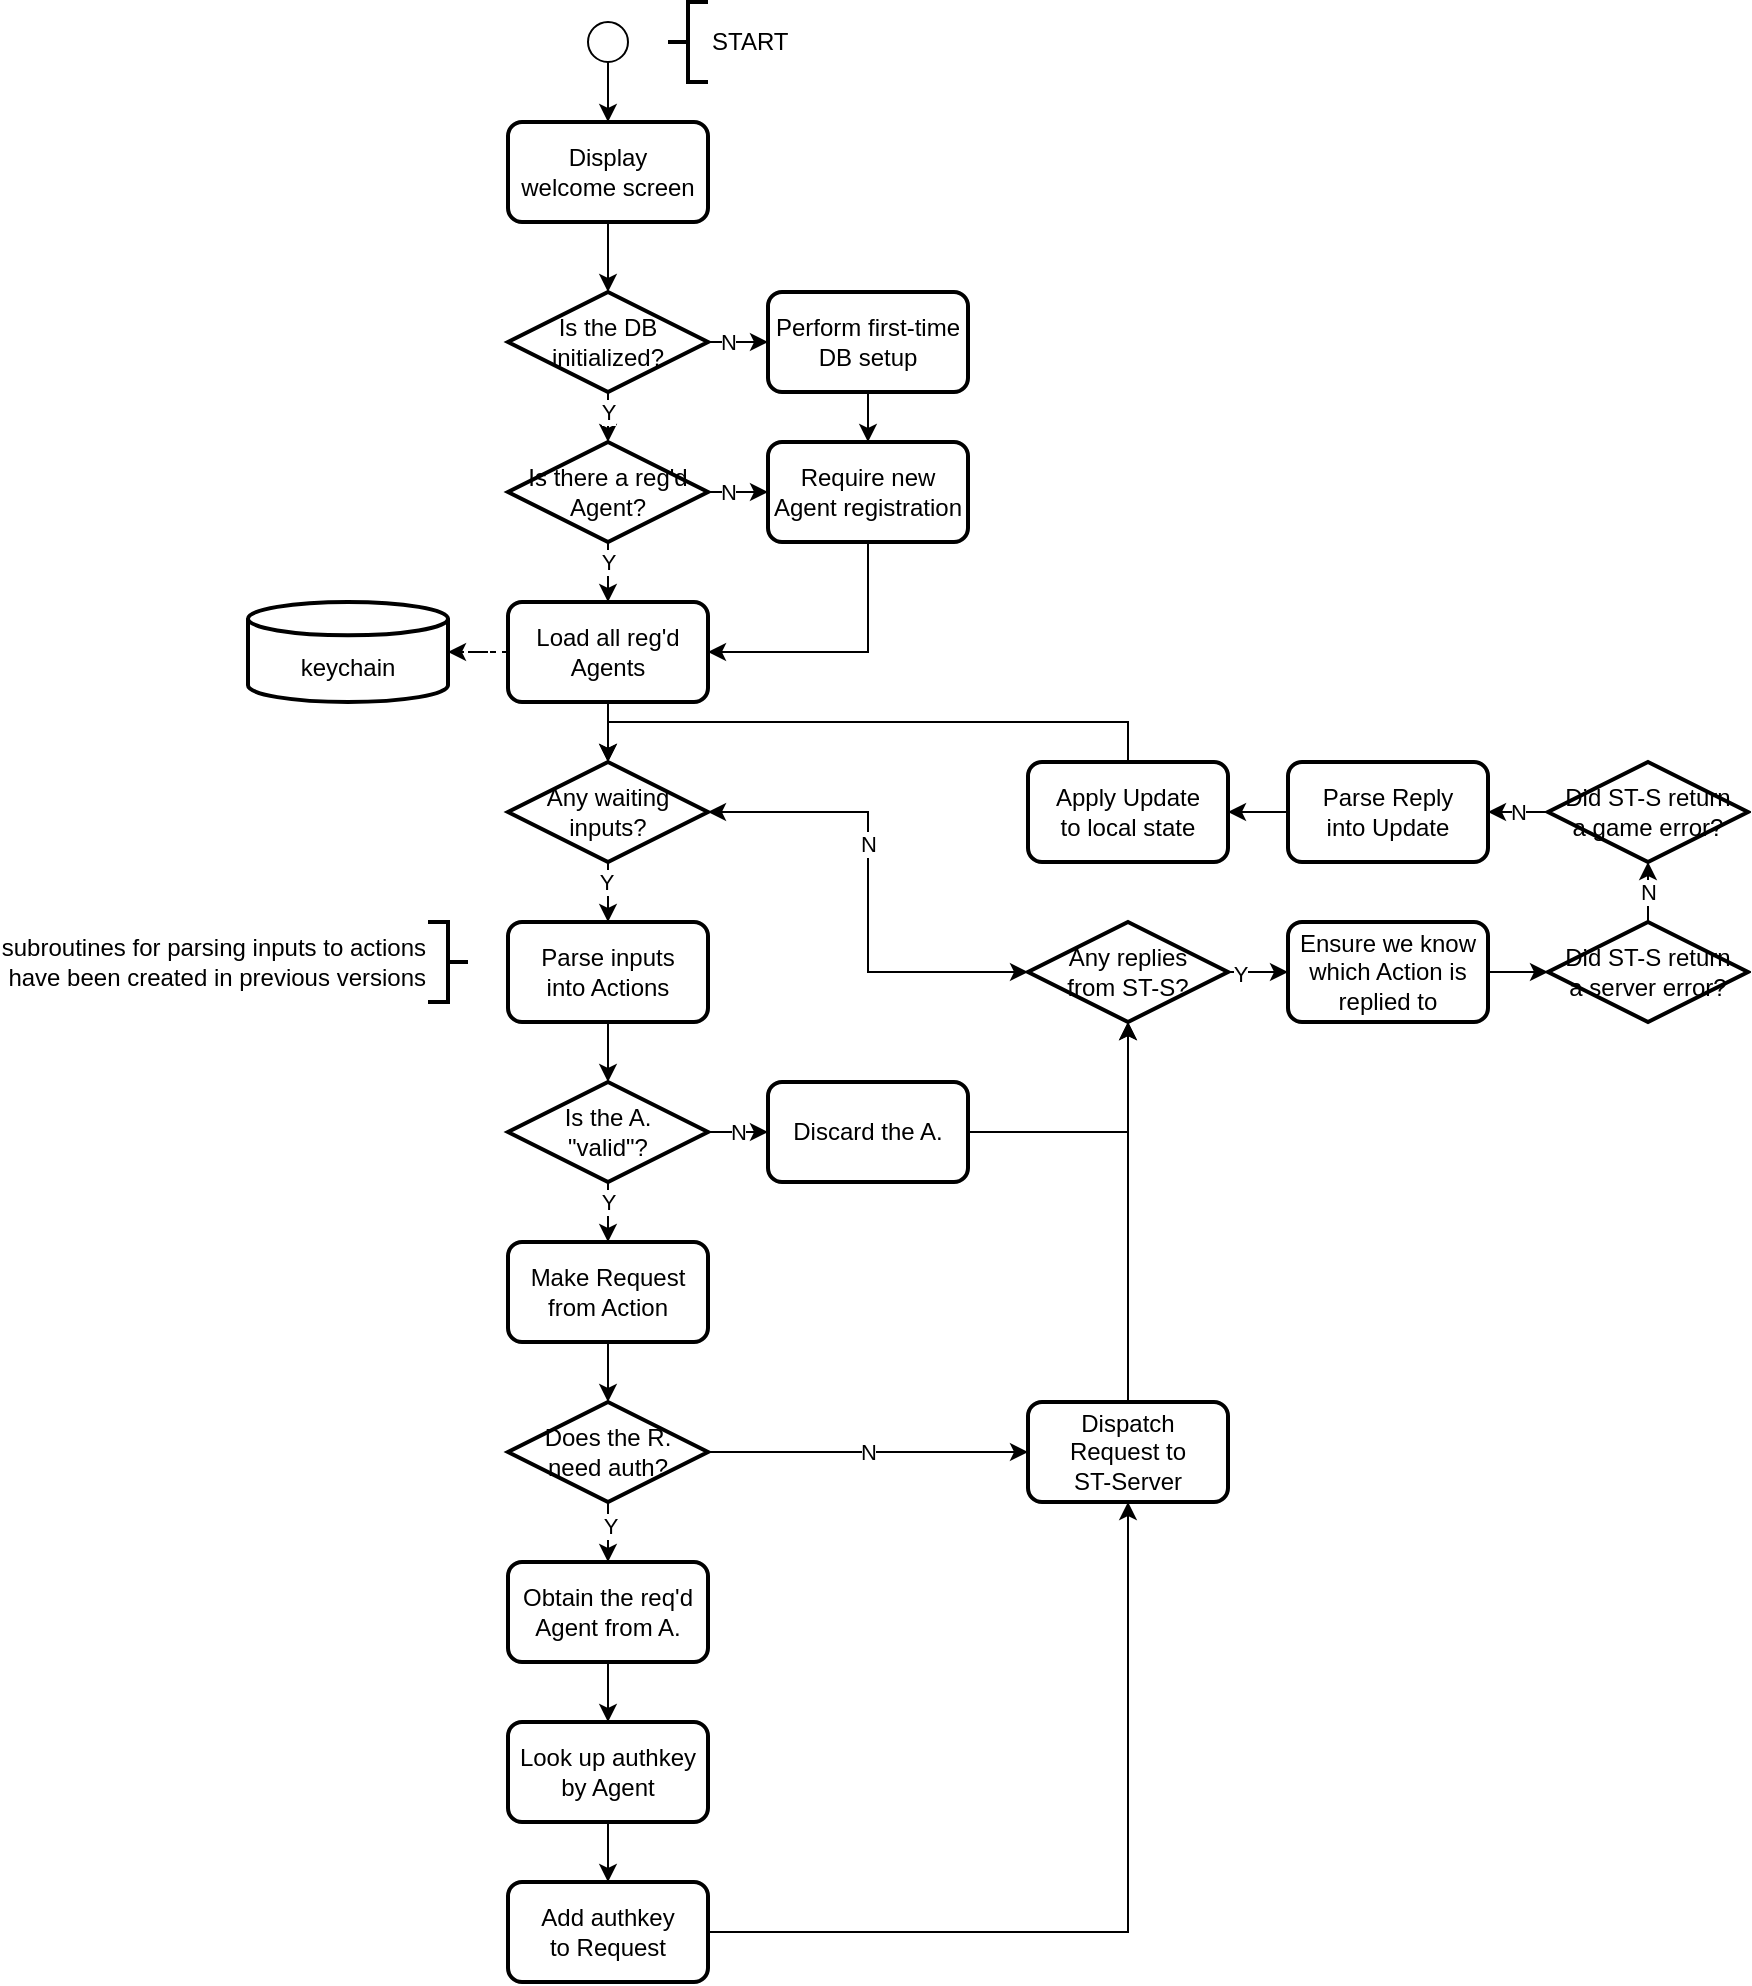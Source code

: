 <mxfile version="26.1.1">
  <diagram id="C5RBs43oDa-KdzZeNtuy" name="Page-1">
    <mxGraphModel dx="2581" dy="1239" grid="1" gridSize="10" guides="1" tooltips="1" connect="1" arrows="1" fold="1" page="1" pageScale="1" pageWidth="827" pageHeight="1169" math="0" shadow="0">
      <root>
        <mxCell id="WIyWlLk6GJQsqaUBKTNV-0" />
        <mxCell id="WIyWlLk6GJQsqaUBKTNV-1" parent="WIyWlLk6GJQsqaUBKTNV-0" />
        <mxCell id="LJVNO1VC9h9MHGK4wsLx-11" style="edgeStyle=orthogonalEdgeStyle;rounded=0;orthogonalLoop=1;jettySize=auto;html=1;entryX=0;entryY=0.5;entryDx=0;entryDy=0;" edge="1" parent="WIyWlLk6GJQsqaUBKTNV-1" source="LJVNO1VC9h9MHGK4wsLx-2" target="LJVNO1VC9h9MHGK4wsLx-4">
          <mxGeometry relative="1" as="geometry" />
        </mxCell>
        <mxCell id="LJVNO1VC9h9MHGK4wsLx-14" value="N" style="edgeLabel;html=1;align=center;verticalAlign=middle;resizable=0;points=[];" vertex="1" connectable="0" parent="LJVNO1VC9h9MHGK4wsLx-11">
          <mxGeometry x="-0.233" y="-3" relative="1" as="geometry">
            <mxPoint x="-9" y="-3" as="offset" />
          </mxGeometry>
        </mxCell>
        <mxCell id="LJVNO1VC9h9MHGK4wsLx-2" value="&lt;div&gt;Is the DB&lt;/div&gt;&lt;div&gt;initialized?&lt;/div&gt;" style="strokeWidth=2;html=1;shape=mxgraph.flowchart.decision;whiteSpace=wrap;" vertex="1" parent="WIyWlLk6GJQsqaUBKTNV-1">
          <mxGeometry x="30" y="165" width="100" height="50" as="geometry" />
        </mxCell>
        <mxCell id="LJVNO1VC9h9MHGK4wsLx-3" value="&lt;div&gt;&lt;br&gt;&lt;/div&gt;&lt;div&gt;keychain&lt;/div&gt;" style="strokeWidth=2;html=1;shape=mxgraph.flowchart.database;whiteSpace=wrap;" vertex="1" parent="WIyWlLk6GJQsqaUBKTNV-1">
          <mxGeometry x="-100" y="320" width="100" height="50" as="geometry" />
        </mxCell>
        <mxCell id="LJVNO1VC9h9MHGK4wsLx-23" style="edgeStyle=orthogonalEdgeStyle;rounded=0;orthogonalLoop=1;jettySize=auto;html=1;entryX=0.5;entryY=0;entryDx=0;entryDy=0;" edge="1" parent="WIyWlLk6GJQsqaUBKTNV-1" source="LJVNO1VC9h9MHGK4wsLx-4" target="LJVNO1VC9h9MHGK4wsLx-16">
          <mxGeometry relative="1" as="geometry" />
        </mxCell>
        <mxCell id="LJVNO1VC9h9MHGK4wsLx-4" value="&lt;div&gt;Perform first-time&lt;/div&gt;&lt;div&gt;DB setup&lt;/div&gt;" style="rounded=1;whiteSpace=wrap;html=1;absoluteArcSize=1;arcSize=14;strokeWidth=2;" vertex="1" parent="WIyWlLk6GJQsqaUBKTNV-1">
          <mxGeometry x="160" y="165" width="100" height="50" as="geometry" />
        </mxCell>
        <mxCell id="LJVNO1VC9h9MHGK4wsLx-5" value="START" style="strokeWidth=2;html=1;shape=mxgraph.flowchart.annotation_2;align=left;labelPosition=right;pointerEvents=1;" vertex="1" parent="WIyWlLk6GJQsqaUBKTNV-1">
          <mxGeometry x="110" y="20" width="20" height="40" as="geometry" />
        </mxCell>
        <mxCell id="LJVNO1VC9h9MHGK4wsLx-8" style="edgeStyle=orthogonalEdgeStyle;rounded=0;orthogonalLoop=1;jettySize=auto;html=1;exitX=0.5;exitY=1;exitDx=0;exitDy=0;exitPerimeter=0;entryX=0.5;entryY=0;entryDx=0;entryDy=0;" edge="1" parent="WIyWlLk6GJQsqaUBKTNV-1" source="LJVNO1VC9h9MHGK4wsLx-6" target="LJVNO1VC9h9MHGK4wsLx-7">
          <mxGeometry relative="1" as="geometry" />
        </mxCell>
        <mxCell id="LJVNO1VC9h9MHGK4wsLx-6" value="" style="verticalLabelPosition=bottom;verticalAlign=top;html=1;shape=mxgraph.flowchart.on-page_reference;" vertex="1" parent="WIyWlLk6GJQsqaUBKTNV-1">
          <mxGeometry x="70" y="30" width="20" height="20" as="geometry" />
        </mxCell>
        <mxCell id="LJVNO1VC9h9MHGK4wsLx-7" value="&lt;div&gt;Display&lt;/div&gt;&lt;div&gt;welcome screen&lt;/div&gt;" style="rounded=1;whiteSpace=wrap;html=1;absoluteArcSize=1;arcSize=14;strokeWidth=2;" vertex="1" parent="WIyWlLk6GJQsqaUBKTNV-1">
          <mxGeometry x="30" y="80" width="100" height="50" as="geometry" />
        </mxCell>
        <mxCell id="LJVNO1VC9h9MHGK4wsLx-9" style="edgeStyle=orthogonalEdgeStyle;rounded=0;orthogonalLoop=1;jettySize=auto;html=1;entryX=0.5;entryY=0;entryDx=0;entryDy=0;entryPerimeter=0;" edge="1" parent="WIyWlLk6GJQsqaUBKTNV-1" source="LJVNO1VC9h9MHGK4wsLx-7" target="LJVNO1VC9h9MHGK4wsLx-2">
          <mxGeometry relative="1" as="geometry" />
        </mxCell>
        <mxCell id="LJVNO1VC9h9MHGK4wsLx-17" value="N" style="edgeStyle=orthogonalEdgeStyle;rounded=0;orthogonalLoop=1;jettySize=auto;html=1;entryX=0;entryY=0.5;entryDx=0;entryDy=0;" edge="1" parent="WIyWlLk6GJQsqaUBKTNV-1" source="LJVNO1VC9h9MHGK4wsLx-12" target="LJVNO1VC9h9MHGK4wsLx-16">
          <mxGeometry x="-0.333" relative="1" as="geometry">
            <Array as="points">
              <mxPoint x="130" y="265" />
              <mxPoint x="130" y="265" />
            </Array>
            <mxPoint as="offset" />
          </mxGeometry>
        </mxCell>
        <mxCell id="LJVNO1VC9h9MHGK4wsLx-19" style="edgeStyle=orthogonalEdgeStyle;rounded=0;orthogonalLoop=1;jettySize=auto;html=1;entryX=0.5;entryY=0;entryDx=0;entryDy=0;" edge="1" parent="WIyWlLk6GJQsqaUBKTNV-1" source="LJVNO1VC9h9MHGK4wsLx-12" target="LJVNO1VC9h9MHGK4wsLx-18">
          <mxGeometry relative="1" as="geometry" />
        </mxCell>
        <mxCell id="LJVNO1VC9h9MHGK4wsLx-22" value="Y" style="edgeLabel;html=1;align=center;verticalAlign=middle;resizable=0;points=[];" vertex="1" connectable="0" parent="LJVNO1VC9h9MHGK4wsLx-19">
          <mxGeometry x="-0.629" relative="1" as="geometry">
            <mxPoint as="offset" />
          </mxGeometry>
        </mxCell>
        <mxCell id="LJVNO1VC9h9MHGK4wsLx-12" value="&lt;div&gt;Is there a reg&#39;d&lt;/div&gt;&lt;div&gt;Agent?&lt;/div&gt;" style="strokeWidth=2;html=1;shape=mxgraph.flowchart.decision;whiteSpace=wrap;" vertex="1" parent="WIyWlLk6GJQsqaUBKTNV-1">
          <mxGeometry x="30" y="240" width="100" height="50" as="geometry" />
        </mxCell>
        <mxCell id="LJVNO1VC9h9MHGK4wsLx-13" style="edgeStyle=orthogonalEdgeStyle;rounded=0;orthogonalLoop=1;jettySize=auto;html=1;entryX=0.5;entryY=0;entryDx=0;entryDy=0;entryPerimeter=0;" edge="1" parent="WIyWlLk6GJQsqaUBKTNV-1" source="LJVNO1VC9h9MHGK4wsLx-2" target="LJVNO1VC9h9MHGK4wsLx-12">
          <mxGeometry relative="1" as="geometry" />
        </mxCell>
        <mxCell id="LJVNO1VC9h9MHGK4wsLx-15" value="Y" style="edgeLabel;html=1;align=center;verticalAlign=middle;resizable=0;points=[];" vertex="1" connectable="0" parent="LJVNO1VC9h9MHGK4wsLx-13">
          <mxGeometry x="0.469" relative="1" as="geometry">
            <mxPoint y="-1" as="offset" />
          </mxGeometry>
        </mxCell>
        <mxCell id="LJVNO1VC9h9MHGK4wsLx-21" style="edgeStyle=orthogonalEdgeStyle;rounded=0;orthogonalLoop=1;jettySize=auto;html=1;entryX=1;entryY=0.5;entryDx=0;entryDy=0;" edge="1" parent="WIyWlLk6GJQsqaUBKTNV-1" source="LJVNO1VC9h9MHGK4wsLx-16" target="LJVNO1VC9h9MHGK4wsLx-18">
          <mxGeometry relative="1" as="geometry">
            <Array as="points">
              <mxPoint x="210" y="345" />
            </Array>
          </mxGeometry>
        </mxCell>
        <mxCell id="LJVNO1VC9h9MHGK4wsLx-16" value="&lt;div&gt;Require new&lt;/div&gt;&lt;div&gt;Agent registration&lt;/div&gt;" style="rounded=1;whiteSpace=wrap;html=1;absoluteArcSize=1;arcSize=14;strokeWidth=2;" vertex="1" parent="WIyWlLk6GJQsqaUBKTNV-1">
          <mxGeometry x="160" y="240" width="100" height="50" as="geometry" />
        </mxCell>
        <mxCell id="LJVNO1VC9h9MHGK4wsLx-18" value="&lt;div&gt;Load all reg&#39;d&lt;/div&gt;&lt;div&gt;Agents&lt;/div&gt;" style="rounded=1;whiteSpace=wrap;html=1;absoluteArcSize=1;arcSize=14;strokeWidth=2;" vertex="1" parent="WIyWlLk6GJQsqaUBKTNV-1">
          <mxGeometry x="30" y="320" width="100" height="50" as="geometry" />
        </mxCell>
        <mxCell id="LJVNO1VC9h9MHGK4wsLx-25" style="edgeStyle=orthogonalEdgeStyle;rounded=0;orthogonalLoop=1;jettySize=auto;html=1;entryX=1;entryY=0.5;entryDx=0;entryDy=0;entryPerimeter=0;dashed=1;" edge="1" parent="WIyWlLk6GJQsqaUBKTNV-1" source="LJVNO1VC9h9MHGK4wsLx-18" target="LJVNO1VC9h9MHGK4wsLx-3">
          <mxGeometry relative="1" as="geometry" />
        </mxCell>
        <mxCell id="LJVNO1VC9h9MHGK4wsLx-31" style="edgeStyle=orthogonalEdgeStyle;rounded=0;orthogonalLoop=1;jettySize=auto;html=1;entryX=0.5;entryY=0;entryDx=0;entryDy=0;" edge="1" parent="WIyWlLk6GJQsqaUBKTNV-1" source="LJVNO1VC9h9MHGK4wsLx-27" target="LJVNO1VC9h9MHGK4wsLx-30">
          <mxGeometry relative="1" as="geometry" />
        </mxCell>
        <mxCell id="LJVNO1VC9h9MHGK4wsLx-32" value="Y" style="edgeLabel;html=1;align=center;verticalAlign=middle;resizable=0;points=[];" vertex="1" connectable="0" parent="LJVNO1VC9h9MHGK4wsLx-31">
          <mxGeometry x="-0.603" y="-1" relative="1" as="geometry">
            <mxPoint as="offset" />
          </mxGeometry>
        </mxCell>
        <mxCell id="LJVNO1VC9h9MHGK4wsLx-27" value="&lt;div&gt;Any waiting&lt;/div&gt;&lt;div&gt;inputs?&lt;/div&gt;" style="strokeWidth=2;html=1;shape=mxgraph.flowchart.decision;whiteSpace=wrap;" vertex="1" parent="WIyWlLk6GJQsqaUBKTNV-1">
          <mxGeometry x="30" y="400" width="100" height="50" as="geometry" />
        </mxCell>
        <mxCell id="LJVNO1VC9h9MHGK4wsLx-28" style="edgeStyle=orthogonalEdgeStyle;rounded=0;orthogonalLoop=1;jettySize=auto;html=1;entryX=0.5;entryY=0;entryDx=0;entryDy=0;entryPerimeter=0;" edge="1" parent="WIyWlLk6GJQsqaUBKTNV-1" source="LJVNO1VC9h9MHGK4wsLx-18" target="LJVNO1VC9h9MHGK4wsLx-27">
          <mxGeometry relative="1" as="geometry" />
        </mxCell>
        <mxCell id="LJVNO1VC9h9MHGK4wsLx-30" value="&lt;div&gt;Parse inputs&lt;/div&gt;&lt;div&gt;into Actions&lt;/div&gt;" style="rounded=1;whiteSpace=wrap;html=1;absoluteArcSize=1;arcSize=14;strokeWidth=2;" vertex="1" parent="WIyWlLk6GJQsqaUBKTNV-1">
          <mxGeometry x="30" y="480" width="100" height="50" as="geometry" />
        </mxCell>
        <mxCell id="LJVNO1VC9h9MHGK4wsLx-36" value="&lt;div&gt;subroutines for parsing inputs to actions&lt;/div&gt;&lt;div&gt;have been created in previous versions&lt;/div&gt;" style="strokeWidth=2;html=1;shape=mxgraph.flowchart.annotation_2;align=right;labelPosition=left;pointerEvents=1;flipH=1;verticalLabelPosition=middle;verticalAlign=middle;" vertex="1" parent="WIyWlLk6GJQsqaUBKTNV-1">
          <mxGeometry x="-10" y="480" width="20" height="40" as="geometry" />
        </mxCell>
        <mxCell id="LJVNO1VC9h9MHGK4wsLx-46" value="N" style="edgeStyle=orthogonalEdgeStyle;rounded=0;orthogonalLoop=1;jettySize=auto;html=1;entryX=0;entryY=0.5;entryDx=0;entryDy=0;" edge="1" parent="WIyWlLk6GJQsqaUBKTNV-1" source="LJVNO1VC9h9MHGK4wsLx-40" target="LJVNO1VC9h9MHGK4wsLx-45">
          <mxGeometry relative="1" as="geometry" />
        </mxCell>
        <mxCell id="LJVNO1VC9h9MHGK4wsLx-40" value="&lt;div&gt;Is the A.&lt;/div&gt;&lt;div&gt;&quot;valid&quot;?&lt;/div&gt;" style="strokeWidth=2;html=1;shape=mxgraph.flowchart.decision;whiteSpace=wrap;" vertex="1" parent="WIyWlLk6GJQsqaUBKTNV-1">
          <mxGeometry x="30" y="560" width="100" height="50" as="geometry" />
        </mxCell>
        <mxCell id="LJVNO1VC9h9MHGK4wsLx-41" style="edgeStyle=orthogonalEdgeStyle;rounded=0;orthogonalLoop=1;jettySize=auto;html=1;entryX=0.5;entryY=0;entryDx=0;entryDy=0;entryPerimeter=0;" edge="1" parent="WIyWlLk6GJQsqaUBKTNV-1" source="LJVNO1VC9h9MHGK4wsLx-30" target="LJVNO1VC9h9MHGK4wsLx-40">
          <mxGeometry relative="1" as="geometry" />
        </mxCell>
        <mxCell id="LJVNO1VC9h9MHGK4wsLx-52" style="edgeStyle=orthogonalEdgeStyle;rounded=0;orthogonalLoop=1;jettySize=auto;html=1;entryX=0.5;entryY=0;entryDx=0;entryDy=0;" edge="1" parent="WIyWlLk6GJQsqaUBKTNV-1" source="LJVNO1VC9h9MHGK4wsLx-43" target="LJVNO1VC9h9MHGK4wsLx-47">
          <mxGeometry relative="1" as="geometry" />
        </mxCell>
        <mxCell id="LJVNO1VC9h9MHGK4wsLx-54" value="Y" style="edgeLabel;html=1;align=center;verticalAlign=middle;resizable=0;points=[];" vertex="1" connectable="0" parent="LJVNO1VC9h9MHGK4wsLx-52">
          <mxGeometry x="0.267" y="1" relative="1" as="geometry">
            <mxPoint as="offset" />
          </mxGeometry>
        </mxCell>
        <mxCell id="LJVNO1VC9h9MHGK4wsLx-59" value="N" style="edgeStyle=orthogonalEdgeStyle;rounded=0;orthogonalLoop=1;jettySize=auto;html=1;entryX=0;entryY=0.5;entryDx=0;entryDy=0;" edge="1" parent="WIyWlLk6GJQsqaUBKTNV-1" source="LJVNO1VC9h9MHGK4wsLx-43" target="LJVNO1VC9h9MHGK4wsLx-57">
          <mxGeometry relative="1" as="geometry" />
        </mxCell>
        <mxCell id="LJVNO1VC9h9MHGK4wsLx-43" value="&lt;div&gt;Does the R.&lt;/div&gt;&lt;div&gt;need auth?&lt;/div&gt;" style="strokeWidth=2;html=1;shape=mxgraph.flowchart.decision;whiteSpace=wrap;" vertex="1" parent="WIyWlLk6GJQsqaUBKTNV-1">
          <mxGeometry x="30" y="720" width="100" height="50" as="geometry" />
        </mxCell>
        <mxCell id="LJVNO1VC9h9MHGK4wsLx-44" value="Y" style="edgeStyle=orthogonalEdgeStyle;rounded=0;orthogonalLoop=1;jettySize=auto;html=1;" edge="1" parent="WIyWlLk6GJQsqaUBKTNV-1" source="LJVNO1VC9h9MHGK4wsLx-40">
          <mxGeometry x="-0.345" relative="1" as="geometry">
            <mxPoint x="80" y="640" as="targetPoint" />
            <mxPoint as="offset" />
          </mxGeometry>
        </mxCell>
        <mxCell id="LJVNO1VC9h9MHGK4wsLx-78" style="edgeStyle=orthogonalEdgeStyle;rounded=0;orthogonalLoop=1;jettySize=auto;html=1;" edge="1" parent="WIyWlLk6GJQsqaUBKTNV-1" source="LJVNO1VC9h9MHGK4wsLx-45" target="LJVNO1VC9h9MHGK4wsLx-63">
          <mxGeometry relative="1" as="geometry" />
        </mxCell>
        <mxCell id="LJVNO1VC9h9MHGK4wsLx-45" value="&lt;div&gt;Discard the A.&lt;/div&gt;" style="rounded=1;whiteSpace=wrap;html=1;absoluteArcSize=1;arcSize=14;strokeWidth=2;" vertex="1" parent="WIyWlLk6GJQsqaUBKTNV-1">
          <mxGeometry x="160" y="560" width="100" height="50" as="geometry" />
        </mxCell>
        <mxCell id="LJVNO1VC9h9MHGK4wsLx-50" style="edgeStyle=orthogonalEdgeStyle;rounded=0;orthogonalLoop=1;jettySize=auto;html=1;entryX=0.5;entryY=0;entryDx=0;entryDy=0;" edge="1" parent="WIyWlLk6GJQsqaUBKTNV-1" source="LJVNO1VC9h9MHGK4wsLx-47" target="LJVNO1VC9h9MHGK4wsLx-48">
          <mxGeometry relative="1" as="geometry" />
        </mxCell>
        <mxCell id="LJVNO1VC9h9MHGK4wsLx-47" value="&lt;div&gt;Obtain the req&#39;d&lt;/div&gt;&lt;div&gt;Agent from A.&lt;/div&gt;" style="rounded=1;whiteSpace=wrap;html=1;absoluteArcSize=1;arcSize=14;strokeWidth=2;" vertex="1" parent="WIyWlLk6GJQsqaUBKTNV-1">
          <mxGeometry x="30" y="800" width="100" height="50" as="geometry" />
        </mxCell>
        <mxCell id="LJVNO1VC9h9MHGK4wsLx-51" style="edgeStyle=orthogonalEdgeStyle;rounded=0;orthogonalLoop=1;jettySize=auto;html=1;entryX=0.5;entryY=0;entryDx=0;entryDy=0;" edge="1" parent="WIyWlLk6GJQsqaUBKTNV-1" source="LJVNO1VC9h9MHGK4wsLx-48" target="LJVNO1VC9h9MHGK4wsLx-49">
          <mxGeometry relative="1" as="geometry" />
        </mxCell>
        <mxCell id="LJVNO1VC9h9MHGK4wsLx-48" value="&lt;div&gt;Look up authkey&lt;/div&gt;&lt;div&gt;by Agent&lt;/div&gt;" style="rounded=1;whiteSpace=wrap;html=1;absoluteArcSize=1;arcSize=14;strokeWidth=2;" vertex="1" parent="WIyWlLk6GJQsqaUBKTNV-1">
          <mxGeometry x="30" y="880" width="100" height="50" as="geometry" />
        </mxCell>
        <mxCell id="LJVNO1VC9h9MHGK4wsLx-60" style="edgeStyle=orthogonalEdgeStyle;rounded=0;orthogonalLoop=1;jettySize=auto;html=1;entryX=0.5;entryY=1;entryDx=0;entryDy=0;" edge="1" parent="WIyWlLk6GJQsqaUBKTNV-1" source="LJVNO1VC9h9MHGK4wsLx-49" target="LJVNO1VC9h9MHGK4wsLx-57">
          <mxGeometry relative="1" as="geometry" />
        </mxCell>
        <mxCell id="LJVNO1VC9h9MHGK4wsLx-49" value="&lt;div&gt;Add authkey&lt;/div&gt;&lt;div&gt;to Request&lt;/div&gt;" style="rounded=1;whiteSpace=wrap;html=1;absoluteArcSize=1;arcSize=14;strokeWidth=2;" vertex="1" parent="WIyWlLk6GJQsqaUBKTNV-1">
          <mxGeometry x="30" y="960" width="100" height="50" as="geometry" />
        </mxCell>
        <mxCell id="LJVNO1VC9h9MHGK4wsLx-55" value="&lt;div&gt;Make Request&lt;/div&gt;&lt;div&gt;from Action&lt;/div&gt;" style="rounded=1;whiteSpace=wrap;html=1;absoluteArcSize=1;arcSize=14;strokeWidth=2;" vertex="1" parent="WIyWlLk6GJQsqaUBKTNV-1">
          <mxGeometry x="30" y="640" width="100" height="50" as="geometry" />
        </mxCell>
        <mxCell id="LJVNO1VC9h9MHGK4wsLx-56" style="edgeStyle=orthogonalEdgeStyle;rounded=0;orthogonalLoop=1;jettySize=auto;html=1;entryX=0.5;entryY=0;entryDx=0;entryDy=0;entryPerimeter=0;" edge="1" parent="WIyWlLk6GJQsqaUBKTNV-1" source="LJVNO1VC9h9MHGK4wsLx-55" target="LJVNO1VC9h9MHGK4wsLx-43">
          <mxGeometry relative="1" as="geometry" />
        </mxCell>
        <mxCell id="LJVNO1VC9h9MHGK4wsLx-57" value="&lt;div&gt;Dispatch&lt;/div&gt;&lt;div&gt;Request to&lt;/div&gt;&lt;div&gt;ST-Server&lt;/div&gt;" style="rounded=1;whiteSpace=wrap;html=1;absoluteArcSize=1;arcSize=14;strokeWidth=2;" vertex="1" parent="WIyWlLk6GJQsqaUBKTNV-1">
          <mxGeometry x="290" y="720" width="100" height="50" as="geometry" />
        </mxCell>
        <mxCell id="LJVNO1VC9h9MHGK4wsLx-71" style="edgeStyle=orthogonalEdgeStyle;rounded=0;orthogonalLoop=1;jettySize=auto;html=1;entryX=0;entryY=0.5;entryDx=0;entryDy=0;" edge="1" parent="WIyWlLk6GJQsqaUBKTNV-1" source="LJVNO1VC9h9MHGK4wsLx-63" target="LJVNO1VC9h9MHGK4wsLx-66">
          <mxGeometry relative="1" as="geometry" />
        </mxCell>
        <mxCell id="LJVNO1VC9h9MHGK4wsLx-80" value="Y" style="edgeLabel;html=1;align=center;verticalAlign=middle;resizable=0;points=[];" vertex="1" connectable="0" parent="LJVNO1VC9h9MHGK4wsLx-71">
          <mxGeometry x="-0.777" y="-1" relative="1" as="geometry">
            <mxPoint as="offset" />
          </mxGeometry>
        </mxCell>
        <mxCell id="LJVNO1VC9h9MHGK4wsLx-63" value="&lt;div&gt;Any replies&lt;/div&gt;&lt;div&gt;from ST-S?&lt;/div&gt;" style="strokeWidth=2;html=1;shape=mxgraph.flowchart.decision;whiteSpace=wrap;" vertex="1" parent="WIyWlLk6GJQsqaUBKTNV-1">
          <mxGeometry x="290" y="480" width="100" height="50" as="geometry" />
        </mxCell>
        <mxCell id="LJVNO1VC9h9MHGK4wsLx-64" style="edgeStyle=orthogonalEdgeStyle;rounded=0;orthogonalLoop=1;jettySize=auto;html=1;entryX=0;entryY=0.5;entryDx=0;entryDy=0;entryPerimeter=0;startArrow=classic;startFill=1;" edge="1" parent="WIyWlLk6GJQsqaUBKTNV-1" source="LJVNO1VC9h9MHGK4wsLx-27" target="LJVNO1VC9h9MHGK4wsLx-63">
          <mxGeometry relative="1" as="geometry" />
        </mxCell>
        <mxCell id="LJVNO1VC9h9MHGK4wsLx-79" value="N" style="edgeLabel;html=1;align=center;verticalAlign=middle;resizable=0;points=[];" vertex="1" connectable="0" parent="LJVNO1VC9h9MHGK4wsLx-64">
          <mxGeometry x="-0.203" relative="1" as="geometry">
            <mxPoint as="offset" />
          </mxGeometry>
        </mxCell>
        <mxCell id="LJVNO1VC9h9MHGK4wsLx-65" style="edgeStyle=orthogonalEdgeStyle;rounded=0;orthogonalLoop=1;jettySize=auto;html=1;entryX=0.5;entryY=1;entryDx=0;entryDy=0;entryPerimeter=0;" edge="1" parent="WIyWlLk6GJQsqaUBKTNV-1" source="LJVNO1VC9h9MHGK4wsLx-57" target="LJVNO1VC9h9MHGK4wsLx-63">
          <mxGeometry relative="1" as="geometry" />
        </mxCell>
        <mxCell id="LJVNO1VC9h9MHGK4wsLx-66" value="&lt;div&gt;Ensure we know&lt;/div&gt;&lt;div&gt;which Action is&lt;/div&gt;&lt;div&gt;replied to&lt;/div&gt;" style="rounded=1;whiteSpace=wrap;html=1;absoluteArcSize=1;arcSize=14;strokeWidth=2;" vertex="1" parent="WIyWlLk6GJQsqaUBKTNV-1">
          <mxGeometry x="420" y="480" width="100" height="50" as="geometry" />
        </mxCell>
        <mxCell id="LJVNO1VC9h9MHGK4wsLx-68" value="&lt;div&gt;Did ST-S return&lt;/div&gt;&lt;div&gt;a server error?&lt;/div&gt;" style="strokeWidth=2;html=1;shape=mxgraph.flowchart.decision;whiteSpace=wrap;" vertex="1" parent="WIyWlLk6GJQsqaUBKTNV-1">
          <mxGeometry x="550" y="480" width="100" height="50" as="geometry" />
        </mxCell>
        <mxCell id="LJVNO1VC9h9MHGK4wsLx-75" value="N" style="edgeStyle=orthogonalEdgeStyle;rounded=0;orthogonalLoop=1;jettySize=auto;html=1;" edge="1" parent="WIyWlLk6GJQsqaUBKTNV-1" source="LJVNO1VC9h9MHGK4wsLx-69" target="LJVNO1VC9h9MHGK4wsLx-73">
          <mxGeometry relative="1" as="geometry" />
        </mxCell>
        <mxCell id="LJVNO1VC9h9MHGK4wsLx-69" value="&lt;div&gt;Did ST-S return&lt;/div&gt;&lt;div&gt;a game error?&lt;/div&gt;" style="strokeWidth=2;html=1;shape=mxgraph.flowchart.decision;whiteSpace=wrap;" vertex="1" parent="WIyWlLk6GJQsqaUBKTNV-1">
          <mxGeometry x="550" y="400" width="100" height="50" as="geometry" />
        </mxCell>
        <mxCell id="LJVNO1VC9h9MHGK4wsLx-70" value="N" style="edgeStyle=orthogonalEdgeStyle;rounded=0;orthogonalLoop=1;jettySize=auto;html=1;" edge="1" parent="WIyWlLk6GJQsqaUBKTNV-1" source="LJVNO1VC9h9MHGK4wsLx-68" target="LJVNO1VC9h9MHGK4wsLx-69">
          <mxGeometry relative="1" as="geometry" />
        </mxCell>
        <mxCell id="LJVNO1VC9h9MHGK4wsLx-72" style="edgeStyle=orthogonalEdgeStyle;rounded=0;orthogonalLoop=1;jettySize=auto;html=1;" edge="1" parent="WIyWlLk6GJQsqaUBKTNV-1" source="LJVNO1VC9h9MHGK4wsLx-66" target="LJVNO1VC9h9MHGK4wsLx-68">
          <mxGeometry relative="1" as="geometry" />
        </mxCell>
        <mxCell id="LJVNO1VC9h9MHGK4wsLx-76" style="edgeStyle=orthogonalEdgeStyle;rounded=0;orthogonalLoop=1;jettySize=auto;html=1;" edge="1" parent="WIyWlLk6GJQsqaUBKTNV-1" source="LJVNO1VC9h9MHGK4wsLx-73" target="LJVNO1VC9h9MHGK4wsLx-74">
          <mxGeometry relative="1" as="geometry" />
        </mxCell>
        <mxCell id="LJVNO1VC9h9MHGK4wsLx-73" value="&lt;div&gt;Parse Reply&lt;/div&gt;&lt;div&gt;into Update&lt;/div&gt;" style="rounded=1;whiteSpace=wrap;html=1;absoluteArcSize=1;arcSize=14;strokeWidth=2;" vertex="1" parent="WIyWlLk6GJQsqaUBKTNV-1">
          <mxGeometry x="420" y="400" width="100" height="50" as="geometry" />
        </mxCell>
        <mxCell id="LJVNO1VC9h9MHGK4wsLx-77" style="edgeStyle=orthogonalEdgeStyle;rounded=0;orthogonalLoop=1;jettySize=auto;html=1;" edge="1" parent="WIyWlLk6GJQsqaUBKTNV-1" source="LJVNO1VC9h9MHGK4wsLx-74" target="LJVNO1VC9h9MHGK4wsLx-27">
          <mxGeometry relative="1" as="geometry">
            <Array as="points">
              <mxPoint x="340" y="380" />
              <mxPoint x="80" y="380" />
            </Array>
          </mxGeometry>
        </mxCell>
        <mxCell id="LJVNO1VC9h9MHGK4wsLx-74" value="&lt;div&gt;Apply Update&lt;/div&gt;&lt;div&gt;to local state&lt;/div&gt;" style="rounded=1;whiteSpace=wrap;html=1;absoluteArcSize=1;arcSize=14;strokeWidth=2;" vertex="1" parent="WIyWlLk6GJQsqaUBKTNV-1">
          <mxGeometry x="290" y="400" width="100" height="50" as="geometry" />
        </mxCell>
      </root>
    </mxGraphModel>
  </diagram>
</mxfile>
